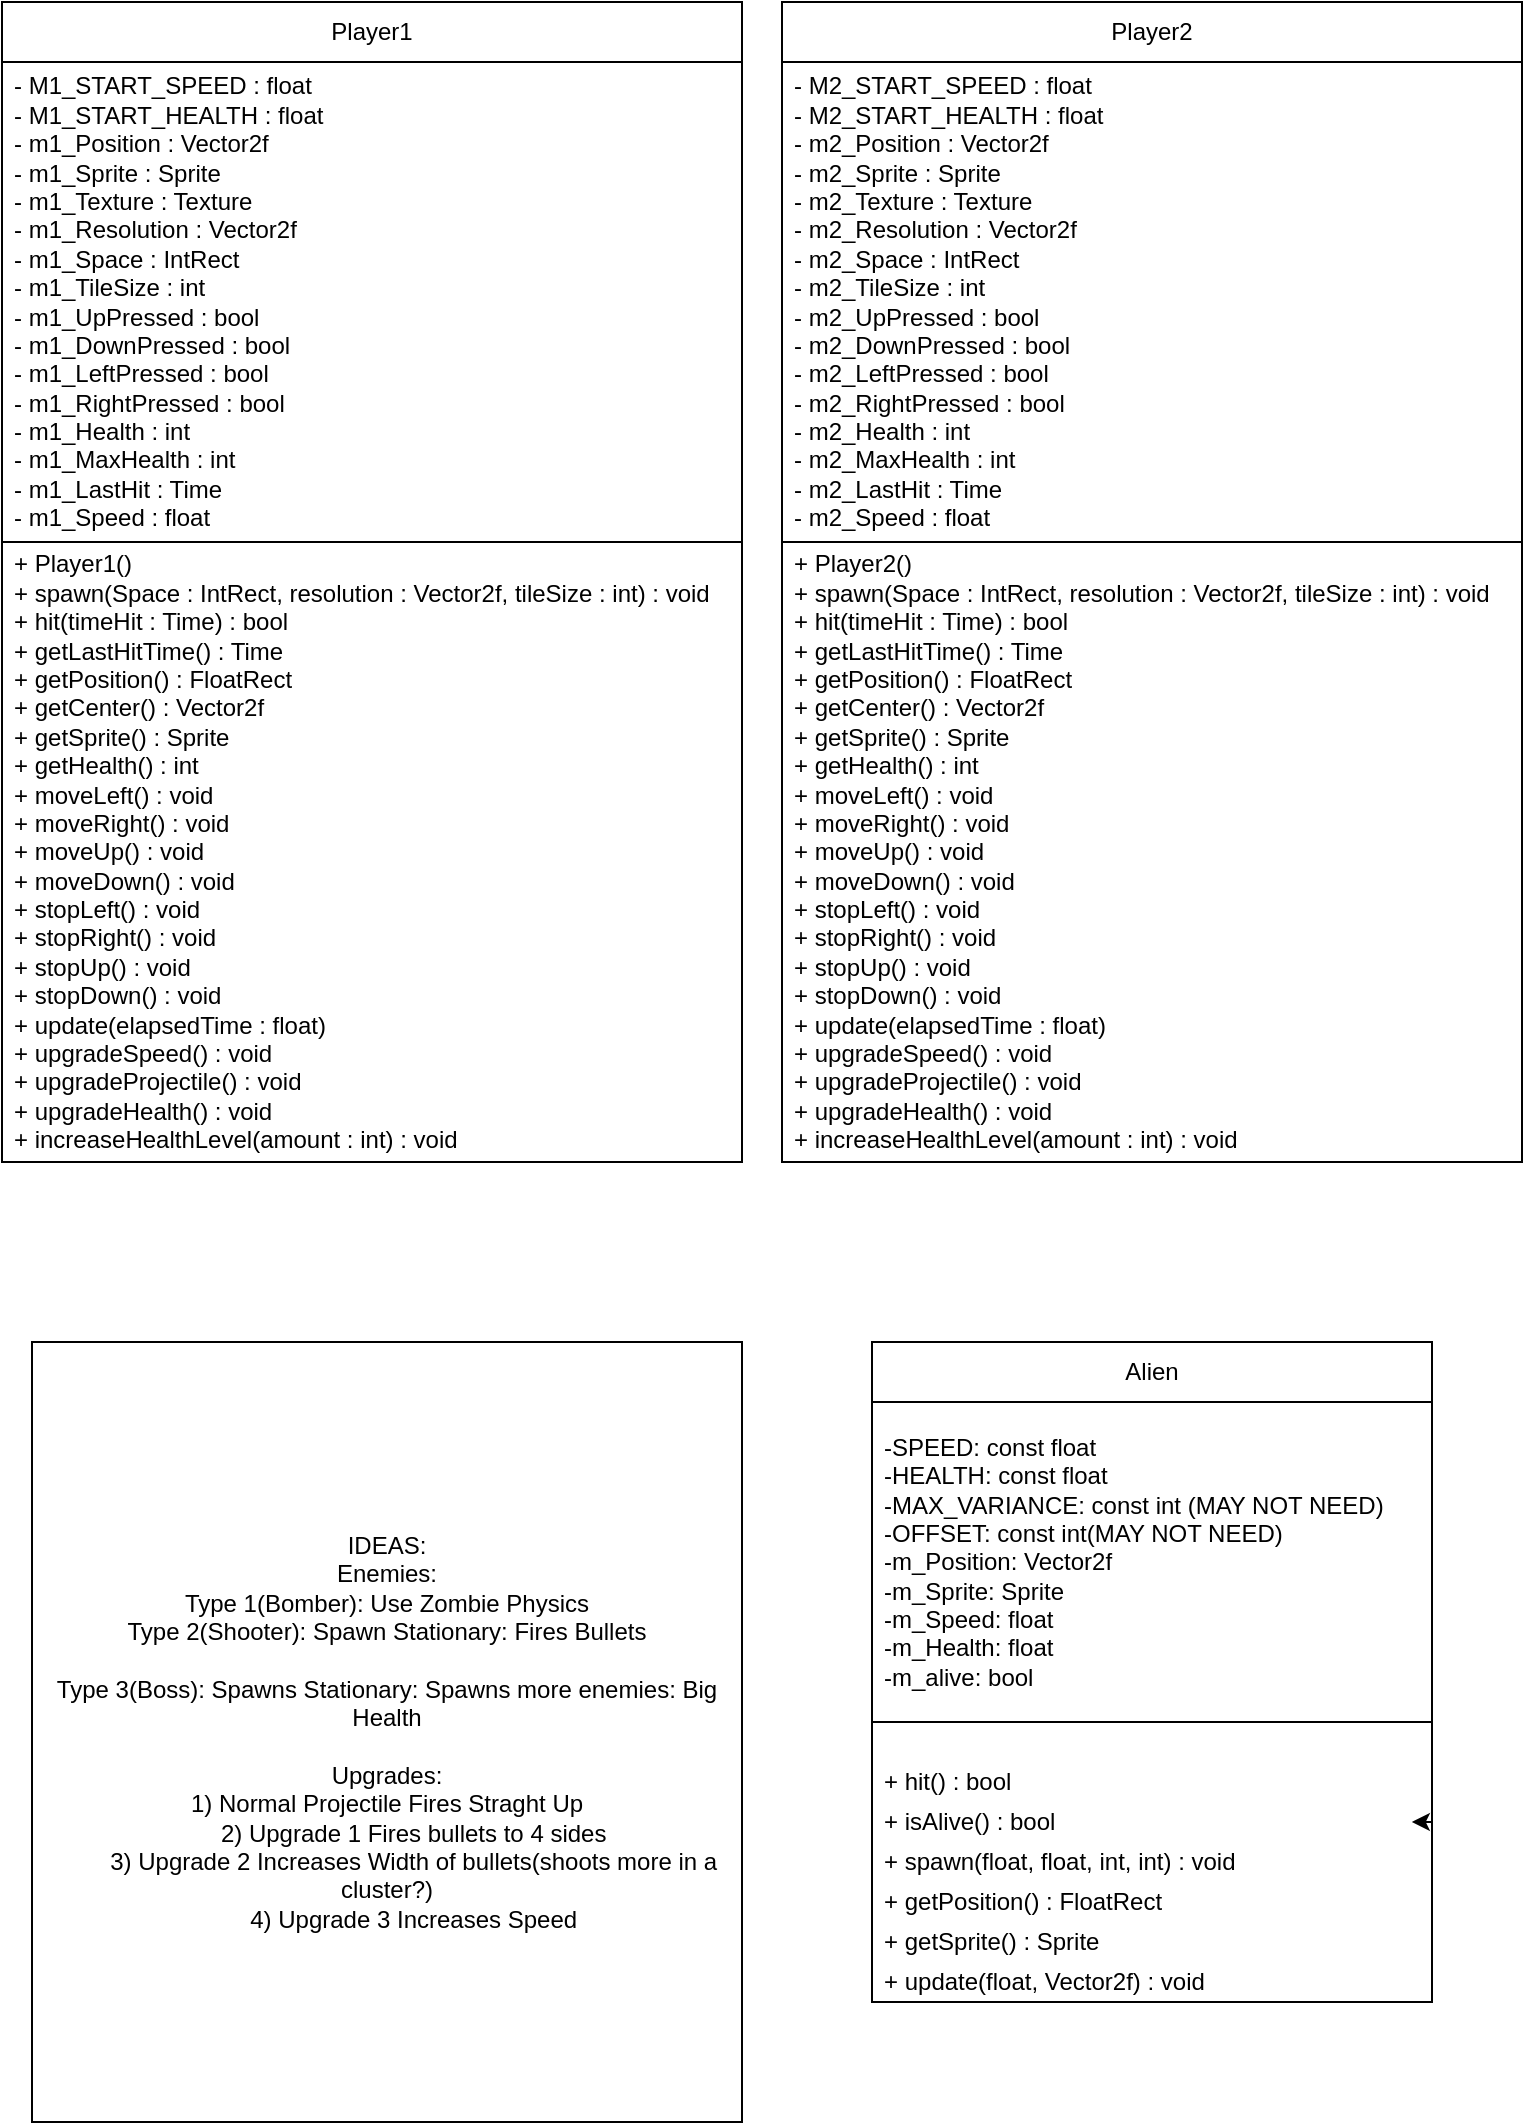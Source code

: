 <mxfile version="20.5.3" type="github">
  <diagram id="C5RBs43oDa-KdzZeNtuy" name="Page-1">
    <mxGraphModel dx="1038" dy="489" grid="1" gridSize="10" guides="1" tooltips="1" connect="1" arrows="1" fold="1" page="1" pageScale="1" pageWidth="827" pageHeight="1169" math="0" shadow="0">
      <root>
        <mxCell id="WIyWlLk6GJQsqaUBKTNV-0" />
        <mxCell id="WIyWlLk6GJQsqaUBKTNV-1" parent="WIyWlLk6GJQsqaUBKTNV-0" />
        <mxCell id="9OKgFe4Zf76vUUmZSUTV-0" value="Player1" style="swimlane;fontStyle=0;childLayout=stackLayout;horizontal=1;startSize=30;horizontalStack=0;resizeParent=1;resizeParentMax=0;resizeLast=0;collapsible=1;marginBottom=0;whiteSpace=wrap;html=1;" parent="WIyWlLk6GJQsqaUBKTNV-1" vertex="1">
          <mxGeometry x="20" y="30" width="370" height="580" as="geometry" />
        </mxCell>
        <mxCell id="9OKgFe4Zf76vUUmZSUTV-9" value="- M1_START_SPEED : float&lt;br&gt;- M1_START_HEALTH : float&lt;br&gt;- m1_Position : Vector2f&lt;br&gt;- m1_Sprite : Sprite&lt;br&gt;- m1_Texture : Texture&lt;br&gt;- m1_Resolution : Vector2f&lt;br&gt;- m1_Space : IntRect&lt;br&gt;- m1_TileSize : int&lt;br&gt;- m1_UpPressed : bool&lt;br&gt;- m1_DownPressed : bool&lt;br&gt;- m1_LeftPressed : bool&lt;br&gt;- m1_RightPressed : bool&lt;br&gt;- m1_Health : int&lt;br&gt;- m1_MaxHealth : int&lt;br&gt;- m1_LastHit : Time&lt;br&gt;- m1_Speed : float" style="text;strokeColor=default;fillColor=none;align=left;verticalAlign=middle;spacingLeft=4;spacingRight=4;overflow=hidden;points=[[0,0.5],[1,0.5]];portConstraint=eastwest;rotatable=0;whiteSpace=wrap;html=1;" parent="9OKgFe4Zf76vUUmZSUTV-0" vertex="1">
          <mxGeometry y="30" width="370" height="240" as="geometry" />
        </mxCell>
        <mxCell id="9OKgFe4Zf76vUUmZSUTV-1" value="+ Player1()&lt;br&gt;+ spawn(Space : IntRect, resolution : Vector2f, tileSize : int) : void&lt;br&gt;+ hit(timeHit : Time) : bool&lt;br&gt;+ getLastHitTime() : Time&lt;br&gt;+ getPosition() : FloatRect&lt;br&gt;+ getCenter() : Vector2f&lt;br&gt;+ getSprite() : Sprite&lt;br&gt;+ getHealth() : int&lt;br&gt;+ moveLeft() : void&lt;br&gt;+ moveRight() : void&lt;br&gt;+ moveUp() : void&lt;br&gt;+ moveDown() : void&lt;br&gt;+ stopLeft() : void&lt;br&gt;+ stopRight() : void&lt;br&gt;+ stopUp() : void&lt;br&gt;+ stopDown() : void&lt;br&gt;+ update(elapsedTime : float)&lt;br&gt;+ upgradeSpeed() : void&lt;br&gt;+ upgradeProjectile() : void&lt;br&gt;+ upgradeHealth() : void&lt;br&gt;+ increaseHealthLevel(amount : int) : void&amp;nbsp;" style="text;strokeColor=none;fillColor=none;align=left;verticalAlign=middle;spacingLeft=4;spacingRight=4;overflow=hidden;points=[[0,0.5],[1,0.5]];portConstraint=eastwest;rotatable=0;whiteSpace=wrap;html=1;" parent="9OKgFe4Zf76vUUmZSUTV-0" vertex="1">
          <mxGeometry y="270" width="370" height="310" as="geometry" />
        </mxCell>
        <mxCell id="j7B_bJ2AB_xZnDSFL6e8-0" value="Alien" style="swimlane;fontStyle=0;childLayout=stackLayout;horizontal=1;startSize=30;horizontalStack=0;resizeParent=1;resizeParentMax=0;resizeLast=0;collapsible=1;marginBottom=0;whiteSpace=wrap;html=1;" parent="WIyWlLk6GJQsqaUBKTNV-1" vertex="1">
          <mxGeometry x="455" y="700" width="280" height="330" as="geometry" />
        </mxCell>
        <mxCell id="j7B_bJ2AB_xZnDSFL6e8-1" value="-SPEED: const float&lt;br&gt;-HEALTH: const float&lt;br&gt;-MAX_VARIANCE: const int (MAY NOT NEED)&lt;br&gt;-OFFSET: const int(MAY NOT NEED)&lt;br&gt;-m_Position: Vector2f&lt;br&gt;-m_Sprite: Sprite&lt;br&gt;-m_Speed: float&lt;br&gt;-m_Health: float&lt;br&gt;-m_alive: bool" style="text;strokeColor=default;fillColor=none;align=left;verticalAlign=middle;spacingLeft=4;spacingRight=4;overflow=hidden;points=[[0,0.5],[1,0.5]];portConstraint=eastwest;rotatable=0;whiteSpace=wrap;html=1;" parent="j7B_bJ2AB_xZnDSFL6e8-0" vertex="1">
          <mxGeometry y="30" width="280" height="160" as="geometry" />
        </mxCell>
        <mxCell id="j7B_bJ2AB_xZnDSFL6e8-32" value="" style="text;strokeColor=none;fillColor=none;align=left;verticalAlign=middle;spacingLeft=4;spacingRight=4;overflow=hidden;points=[[0,0.5],[1,0.5]];portConstraint=eastwest;rotatable=0;whiteSpace=wrap;html=1;" parent="j7B_bJ2AB_xZnDSFL6e8-0" vertex="1">
          <mxGeometry y="190" width="280" height="20" as="geometry" />
        </mxCell>
        <mxCell id="j7B_bJ2AB_xZnDSFL6e8-2" value="+ hit() : bool" style="text;strokeColor=none;fillColor=none;align=left;verticalAlign=middle;spacingLeft=4;spacingRight=4;overflow=hidden;points=[[0,0.5],[1,0.5]];portConstraint=eastwest;rotatable=0;whiteSpace=wrap;html=1;" parent="j7B_bJ2AB_xZnDSFL6e8-0" vertex="1">
          <mxGeometry y="210" width="280" height="20" as="geometry" />
        </mxCell>
        <mxCell id="j7B_bJ2AB_xZnDSFL6e8-3" value="+ isAlive() : bool" style="text;strokeColor=none;fillColor=none;align=left;verticalAlign=middle;spacingLeft=4;spacingRight=4;overflow=hidden;points=[[0,0.5],[1,0.5]];portConstraint=eastwest;rotatable=0;whiteSpace=wrap;html=1;" parent="j7B_bJ2AB_xZnDSFL6e8-0" vertex="1">
          <mxGeometry y="230" width="280" height="20" as="geometry" />
        </mxCell>
        <mxCell id="j7B_bJ2AB_xZnDSFL6e8-4" value="+ spawn(float, float, int, int) : void" style="text;strokeColor=none;fillColor=none;align=left;verticalAlign=middle;spacingLeft=4;spacingRight=4;overflow=hidden;points=[[0,0.5],[1,0.5]];portConstraint=eastwest;rotatable=0;whiteSpace=wrap;html=1;" parent="j7B_bJ2AB_xZnDSFL6e8-0" vertex="1">
          <mxGeometry y="250" width="280" height="20" as="geometry" />
        </mxCell>
        <mxCell id="j7B_bJ2AB_xZnDSFL6e8-5" value="+ getPosition() : FloatRect" style="text;strokeColor=none;fillColor=none;align=left;verticalAlign=middle;spacingLeft=4;spacingRight=4;overflow=hidden;points=[[0,0.5],[1,0.5]];portConstraint=eastwest;rotatable=0;whiteSpace=wrap;html=1;" parent="j7B_bJ2AB_xZnDSFL6e8-0" vertex="1">
          <mxGeometry y="270" width="280" height="20" as="geometry" />
        </mxCell>
        <mxCell id="j7B_bJ2AB_xZnDSFL6e8-6" value="+ getSprite() : Sprite" style="text;strokeColor=none;fillColor=none;align=left;verticalAlign=middle;spacingLeft=4;spacingRight=4;overflow=hidden;points=[[0,0.5],[1,0.5]];portConstraint=eastwest;rotatable=0;whiteSpace=wrap;html=1;" parent="j7B_bJ2AB_xZnDSFL6e8-0" vertex="1">
          <mxGeometry y="290" width="280" height="20" as="geometry" />
        </mxCell>
        <mxCell id="j7B_bJ2AB_xZnDSFL6e8-7" value="+ update(float, Vector2f) : void" style="text;strokeColor=none;fillColor=none;align=left;verticalAlign=middle;spacingLeft=4;spacingRight=4;overflow=hidden;points=[[0,0.5],[1,0.5]];portConstraint=eastwest;rotatable=0;whiteSpace=wrap;html=1;" parent="j7B_bJ2AB_xZnDSFL6e8-0" vertex="1">
          <mxGeometry y="310" width="280" height="20" as="geometry" />
        </mxCell>
        <mxCell id="j7B_bJ2AB_xZnDSFL6e8-12" style="edgeStyle=orthogonalEdgeStyle;rounded=0;orthogonalLoop=1;jettySize=auto;html=1;exitX=1;exitY=0.5;exitDx=0;exitDy=0;entryX=0.964;entryY=0.5;entryDx=0;entryDy=0;entryPerimeter=0;" parent="j7B_bJ2AB_xZnDSFL6e8-0" source="j7B_bJ2AB_xZnDSFL6e8-3" target="j7B_bJ2AB_xZnDSFL6e8-3" edge="1">
          <mxGeometry relative="1" as="geometry" />
        </mxCell>
        <mxCell id="9OKgFe4Zf76vUUmZSUTV-14" value="Player2" style="swimlane;fontStyle=0;childLayout=stackLayout;horizontal=1;startSize=30;horizontalStack=0;resizeParent=1;resizeParentMax=0;resizeLast=0;collapsible=1;marginBottom=0;whiteSpace=wrap;html=1;" parent="WIyWlLk6GJQsqaUBKTNV-1" vertex="1">
          <mxGeometry x="410" y="30" width="370" height="580" as="geometry" />
        </mxCell>
        <mxCell id="9OKgFe4Zf76vUUmZSUTV-15" value="- M2_START_SPEED : float&lt;br&gt;- M2_START_HEALTH : float&lt;br&gt;- m2_Position : Vector2f&lt;br&gt;- m2_Sprite : Sprite&lt;br&gt;- m2_Texture : Texture&lt;br&gt;- m2_Resolution : Vector2f&lt;br&gt;- m2_Space : IntRect&lt;br&gt;- m2_TileSize : int&lt;br&gt;- m2_UpPressed : bool&lt;br&gt;- m2_DownPressed : bool&lt;br&gt;- m2_LeftPressed : bool&lt;br&gt;- m2_RightPressed : bool&lt;br&gt;- m2_Health : int&lt;br&gt;- m2_MaxHealth : int&lt;br&gt;- m2_LastHit : Time&lt;br&gt;- m2_Speed : float" style="text;strokeColor=default;fillColor=none;align=left;verticalAlign=middle;spacingLeft=4;spacingRight=4;overflow=hidden;points=[[0,0.5],[1,0.5]];portConstraint=eastwest;rotatable=0;whiteSpace=wrap;html=1;" parent="9OKgFe4Zf76vUUmZSUTV-14" vertex="1">
          <mxGeometry y="30" width="370" height="240" as="geometry" />
        </mxCell>
        <mxCell id="9OKgFe4Zf76vUUmZSUTV-16" value="+ Player2()&lt;br&gt;+ spawn(Space : IntRect, resolution : Vector2f, tileSize : int) : void&lt;br&gt;+ hit(timeHit : Time) : bool&lt;br&gt;+ getLastHitTime() : Time&lt;br&gt;+ getPosition() : FloatRect&lt;br&gt;+ getCenter() : Vector2f&lt;br&gt;+ getSprite() : Sprite&lt;br&gt;+ getHealth() : int&lt;br&gt;+ moveLeft() : void&lt;br&gt;+ moveRight() : void&lt;br&gt;+ moveUp() : void&lt;br&gt;+ moveDown() : void&lt;br&gt;+ stopLeft() : void&lt;br&gt;+ stopRight() : void&lt;br&gt;+ stopUp() : void&lt;br&gt;+ stopDown() : void&lt;br&gt;+ update(elapsedTime : float)&lt;br&gt;+ upgradeSpeed() : void&lt;br&gt;+ upgradeProjectile() : void&lt;br&gt;+ upgradeHealth() : void&lt;br&gt;+ increaseHealthLevel(amount : int) : void&amp;nbsp;" style="text;strokeColor=none;fillColor=none;align=left;verticalAlign=middle;spacingLeft=4;spacingRight=4;overflow=hidden;points=[[0,0.5],[1,0.5]];portConstraint=eastwest;rotatable=0;whiteSpace=wrap;html=1;" parent="9OKgFe4Zf76vUUmZSUTV-14" vertex="1">
          <mxGeometry y="270" width="370" height="310" as="geometry" />
        </mxCell>
        <mxCell id="VuMtxcD2O4Nq4D9HDys2-1" value="&lt;div&gt;IDEAS:&lt;/div&gt;&lt;div&gt;Enemies:&lt;/div&gt;&lt;div&gt;Type 1(Bomber): Use Zombie Physics&lt;/div&gt;&lt;div&gt;Type 2(Shooter): Spawn Stationary: Fires Bullets&lt;/div&gt;&lt;div&gt;&lt;br&gt;&lt;/div&gt;&lt;div&gt;Type 3(Boss): Spawns Stationary: Spawns more enemies: Big Health&lt;/div&gt;&lt;div&gt;&lt;br&gt;&lt;/div&gt;&lt;div&gt;Upgrades:&lt;/div&gt;&lt;div&gt;&lt;span style=&quot;&quot;&gt; &lt;/span&gt;1) Normal Projectile Fires Straght Up&lt;/div&gt;&lt;div&gt;&amp;nbsp; &amp;nbsp; &amp;nbsp; &amp;nbsp; 2) Upgrade 1 Fires bullets to 4 sides&lt;/div&gt;&lt;div&gt;&amp;nbsp; &amp;nbsp; &amp;nbsp; &amp;nbsp; 3) Upgrade 2 Increases Width of bullets(shoots more in a cluster?)&lt;/div&gt;&lt;div&gt;&amp;nbsp; &amp;nbsp; &amp;nbsp; &amp;nbsp; 4) Upgrade 3 Increases Speed&lt;/div&gt;" style="text;html=1;strokeColor=default;fillColor=none;align=center;verticalAlign=middle;whiteSpace=wrap;rounded=0;" parent="WIyWlLk6GJQsqaUBKTNV-1" vertex="1">
          <mxGeometry x="35" y="700" width="355" height="390" as="geometry" />
        </mxCell>
      </root>
    </mxGraphModel>
  </diagram>
</mxfile>
